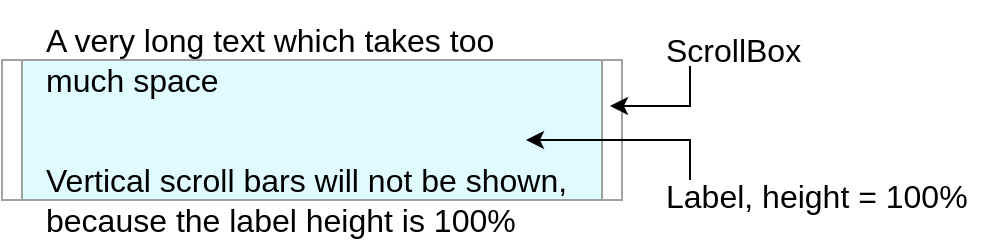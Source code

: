 <mxfile version="15.8.8" type="google"><diagram id="23rJid1M26Syu2m0KvjG" name="Page-1"><mxGraphModel dx="1422" dy="780" grid="1" gridSize="10" guides="1" tooltips="1" connect="1" arrows="1" fold="1" page="1" pageScale="1" pageWidth="850" pageHeight="1100" math="0" shadow="0"><root><mxCell id="0"/><mxCell id="1" parent="0"/><mxCell id="dSBuF6ogOfik9DIoUfe4-1" value="" style="rounded=0;whiteSpace=wrap;html=1;strokeColor=#A1A1A1;" vertex="1" parent="1"><mxGeometry x="80" y="40" width="310" height="70" as="geometry"/></mxCell><mxCell id="dSBuF6ogOfik9DIoUfe4-3" value="" style="rounded=0;whiteSpace=wrap;html=1;fillColor=#DFFBFF;strokeColor=#A1A1A1;" vertex="1" parent="1"><mxGeometry x="90" y="40" width="290" height="70" as="geometry"/></mxCell><mxCell id="dSBuF6ogOfik9DIoUfe4-2" value="A very long text which takes too much space" style="text;html=1;strokeColor=none;fillColor=none;align=left;verticalAlign=middle;whiteSpace=wrap;rounded=0;fontSize=16;" vertex="1" parent="1"><mxGeometry x="100" y="15" width="230" height="50" as="geometry"/></mxCell><mxCell id="dSBuF6ogOfik9DIoUfe4-10" style="edgeStyle=orthogonalEdgeStyle;orthogonalLoop=1;jettySize=auto;html=1;fontSize=16;startArrow=classic;startFill=1;endArrow=none;endFill=0;rounded=0;" edge="1" parent="1"><mxGeometry relative="1" as="geometry"><mxPoint x="342" y="80" as="sourcePoint"/><mxPoint x="424" y="100" as="targetPoint"/><Array as="points"><mxPoint x="424" y="80"/></Array></mxGeometry></mxCell><mxCell id="dSBuF6ogOfik9DIoUfe4-4" value="Vertical scroll bars will not be shown, because the label height is 100%" style="text;html=1;strokeColor=none;fillColor=none;align=left;verticalAlign=middle;whiteSpace=wrap;rounded=0;fontSize=16;" vertex="1" parent="1"><mxGeometry x="100" y="85" width="300" height="50" as="geometry"/></mxCell><mxCell id="dSBuF6ogOfik9DIoUfe4-5" value="ScrollBox" style="text;html=1;strokeColor=none;fillColor=none;align=left;verticalAlign=middle;whiteSpace=wrap;rounded=0;fontSize=16;" vertex="1" parent="1"><mxGeometry x="410" y="10" width="90" height="50" as="geometry"/></mxCell><mxCell id="dSBuF6ogOfik9DIoUfe4-6" value="Label, height = 100%" style="text;html=1;strokeColor=none;fillColor=none;align=left;verticalAlign=middle;whiteSpace=wrap;rounded=0;fontSize=16;" vertex="1" parent="1"><mxGeometry x="410" y="83" width="170" height="50" as="geometry"/></mxCell><mxCell id="dSBuF6ogOfik9DIoUfe4-7" value="" style="endArrow=none;html=1;rounded=0;fontSize=16;endFill=0;startArrow=classic;startFill=1;" edge="1" parent="1"><mxGeometry width="50" height="50" relative="1" as="geometry"><mxPoint x="384" y="63" as="sourcePoint"/><mxPoint x="424" y="43" as="targetPoint"/><Array as="points"><mxPoint x="424" y="63"/><mxPoint x="424" y="50"/></Array></mxGeometry></mxCell></root></mxGraphModel></diagram></mxfile>
